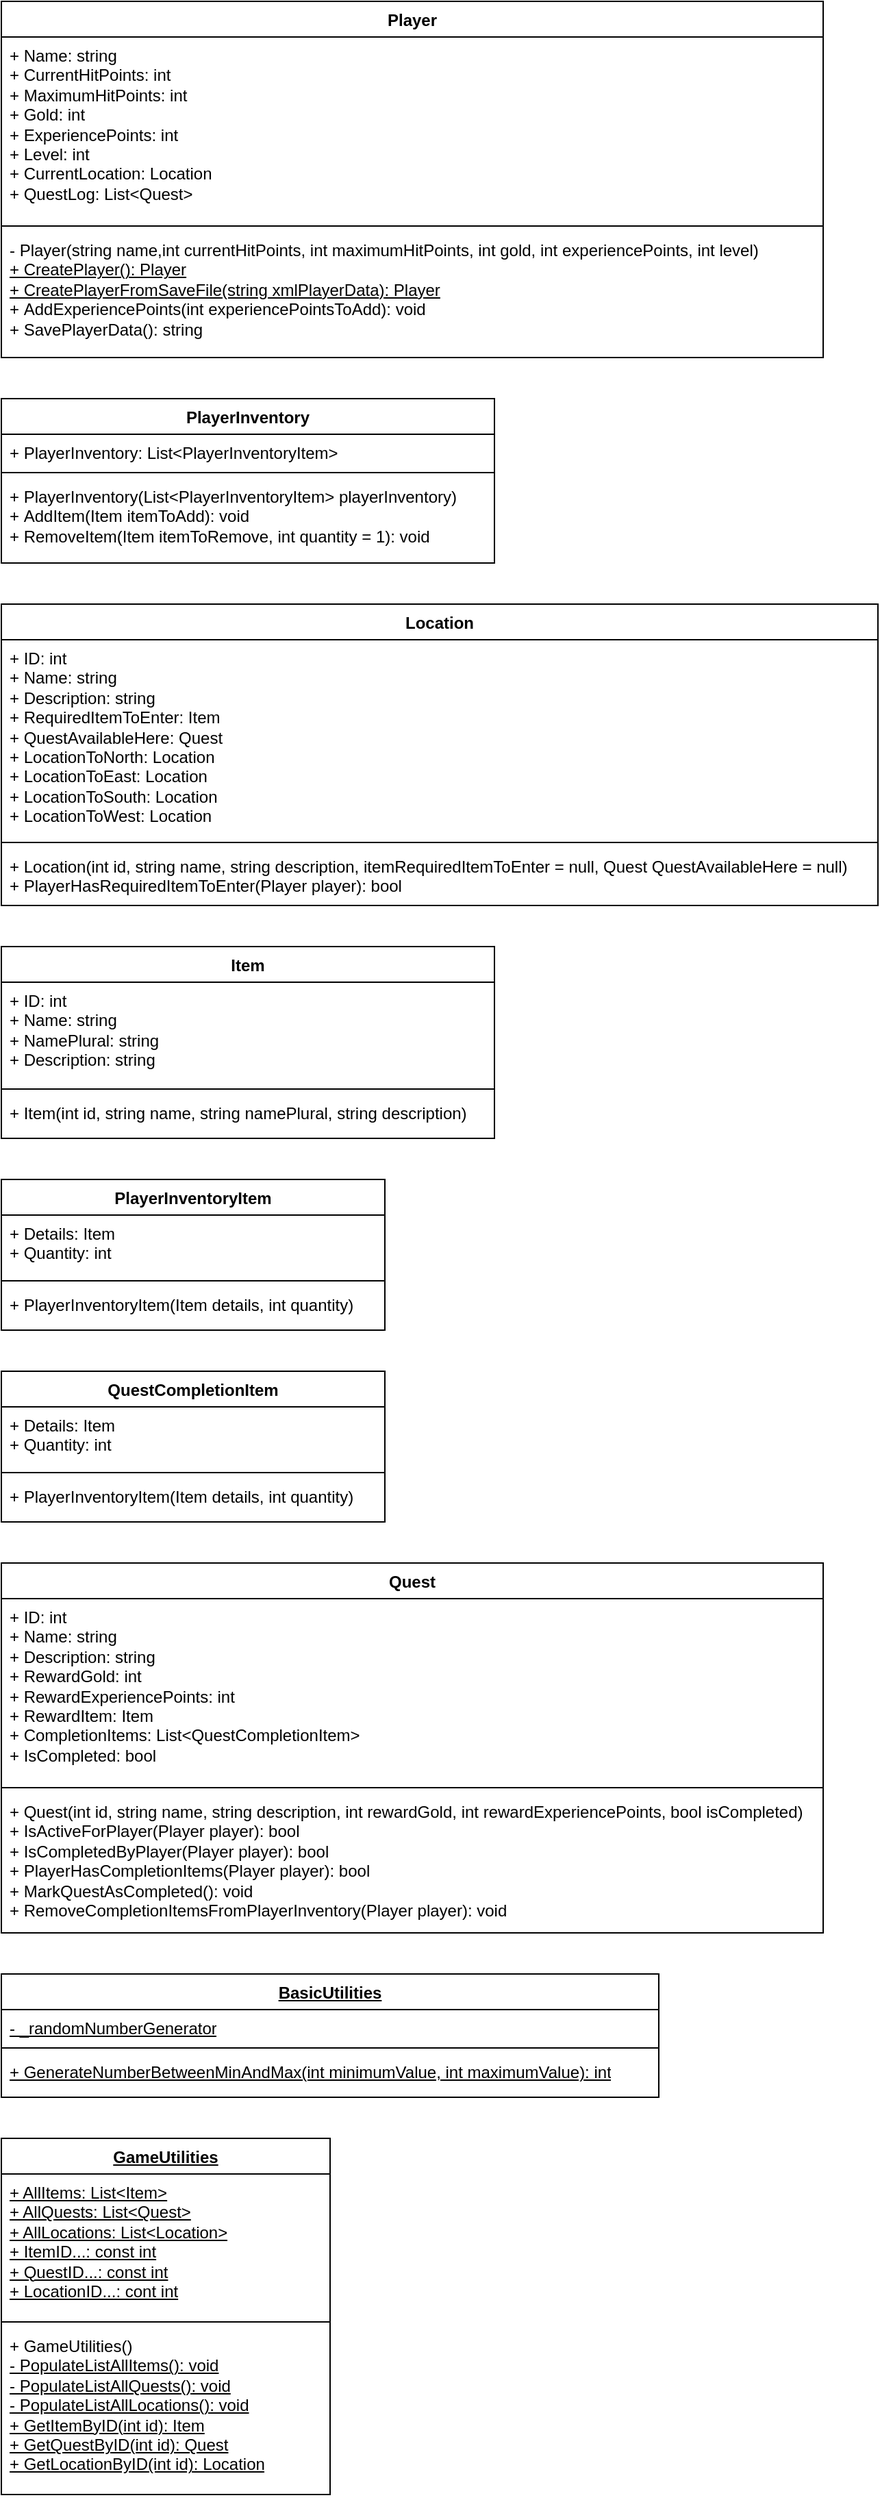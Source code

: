 <mxfile version="21.7.5" type="device">
  <diagram name="Page-1" id="J3AUHbUucc0vbvGvA6WI">
    <mxGraphModel dx="2033" dy="1126" grid="1" gridSize="10" guides="1" tooltips="1" connect="1" arrows="1" fold="1" page="1" pageScale="1" pageWidth="850" pageHeight="1100" math="0" shadow="0">
      <root>
        <mxCell id="0" />
        <mxCell id="1" parent="0" />
        <mxCell id="fnEIgWAX-s85td7BNk4T-1" value="Player" style="swimlane;fontStyle=1;align=center;verticalAlign=top;childLayout=stackLayout;horizontal=1;startSize=26;horizontalStack=0;resizeParent=1;resizeParentMax=0;resizeLast=0;collapsible=1;marginBottom=0;whiteSpace=wrap;html=1;" vertex="1" parent="1">
          <mxGeometry x="40" y="40" width="600" height="260" as="geometry" />
        </mxCell>
        <mxCell id="fnEIgWAX-s85td7BNk4T-2" value="+ Name: string&lt;br&gt;+ CurrentHitPoints: int&lt;br&gt;+ MaximumHitPoints: int&lt;br&gt;+ Gold: int&lt;br&gt;+ ExperiencePoints: int&lt;br&gt;+ Level: int&lt;br&gt;+ CurrentLocation: Location&lt;br&gt;+ QuestLog: List&amp;lt;Quest&amp;gt;" style="text;strokeColor=none;fillColor=none;align=left;verticalAlign=top;spacingLeft=4;spacingRight=4;overflow=hidden;rotatable=0;points=[[0,0.5],[1,0.5]];portConstraint=eastwest;whiteSpace=wrap;html=1;" vertex="1" parent="fnEIgWAX-s85td7BNk4T-1">
          <mxGeometry y="26" width="600" height="134" as="geometry" />
        </mxCell>
        <mxCell id="fnEIgWAX-s85td7BNk4T-3" value="" style="line;strokeWidth=1;fillColor=none;align=left;verticalAlign=middle;spacingTop=-1;spacingLeft=3;spacingRight=3;rotatable=0;labelPosition=right;points=[];portConstraint=eastwest;strokeColor=inherit;" vertex="1" parent="fnEIgWAX-s85td7BNk4T-1">
          <mxGeometry y="160" width="600" height="8" as="geometry" />
        </mxCell>
        <mxCell id="fnEIgWAX-s85td7BNk4T-4" value="- Player(string name,int currentHitPoints, int maximumHitPoints, int gold, int experiencePoints, int level)&lt;br&gt;&lt;u&gt;+ CreatePlayer(): Player&lt;/u&gt;&lt;br&gt;&lt;u&gt;+ CreatePlayerFromSaveFile(string xmlPlayerData): Player&lt;/u&gt;&lt;br&gt;+&amp;nbsp;AddExperiencePoints(int experiencePointsToAdd): void&lt;br&gt;+ SavePlayerData(): string" style="text;strokeColor=none;fillColor=none;align=left;verticalAlign=top;spacingLeft=4;spacingRight=4;overflow=hidden;rotatable=0;points=[[0,0.5],[1,0.5]];portConstraint=eastwest;whiteSpace=wrap;html=1;" vertex="1" parent="fnEIgWAX-s85td7BNk4T-1">
          <mxGeometry y="168" width="600" height="92" as="geometry" />
        </mxCell>
        <mxCell id="fnEIgWAX-s85td7BNk4T-10" value="PlayerInventory" style="swimlane;fontStyle=1;align=center;verticalAlign=top;childLayout=stackLayout;horizontal=1;startSize=26;horizontalStack=0;resizeParent=1;resizeParentMax=0;resizeLast=0;collapsible=1;marginBottom=0;whiteSpace=wrap;html=1;" vertex="1" parent="1">
          <mxGeometry x="40" y="330" width="360" height="120" as="geometry" />
        </mxCell>
        <mxCell id="fnEIgWAX-s85td7BNk4T-11" value="+ PlayerInventory: List&amp;lt;PlayerInventoryItem&amp;gt;" style="text;strokeColor=none;fillColor=none;align=left;verticalAlign=top;spacingLeft=4;spacingRight=4;overflow=hidden;rotatable=0;points=[[0,0.5],[1,0.5]];portConstraint=eastwest;whiteSpace=wrap;html=1;" vertex="1" parent="fnEIgWAX-s85td7BNk4T-10">
          <mxGeometry y="26" width="360" height="24" as="geometry" />
        </mxCell>
        <mxCell id="fnEIgWAX-s85td7BNk4T-12" value="" style="line;strokeWidth=1;fillColor=none;align=left;verticalAlign=middle;spacingTop=-1;spacingLeft=3;spacingRight=3;rotatable=0;labelPosition=right;points=[];portConstraint=eastwest;strokeColor=inherit;" vertex="1" parent="fnEIgWAX-s85td7BNk4T-10">
          <mxGeometry y="50" width="360" height="8" as="geometry" />
        </mxCell>
        <mxCell id="fnEIgWAX-s85td7BNk4T-13" value="+&amp;nbsp;PlayerInventory(List&amp;lt;PlayerInventoryItem&amp;gt; playerInventory)&lt;br&gt;+&amp;nbsp;AddItem(Item itemToAdd): void&lt;br&gt;+&amp;nbsp;RemoveItem(Item itemToRemove, int quantity = 1): void" style="text;strokeColor=none;fillColor=none;align=left;verticalAlign=top;spacingLeft=4;spacingRight=4;overflow=hidden;rotatable=0;points=[[0,0.5],[1,0.5]];portConstraint=eastwest;whiteSpace=wrap;html=1;" vertex="1" parent="fnEIgWAX-s85td7BNk4T-10">
          <mxGeometry y="58" width="360" height="62" as="geometry" />
        </mxCell>
        <mxCell id="fnEIgWAX-s85td7BNk4T-21" value="Location" style="swimlane;fontStyle=1;align=center;verticalAlign=top;childLayout=stackLayout;horizontal=1;startSize=26;horizontalStack=0;resizeParent=1;resizeParentMax=0;resizeLast=0;collapsible=1;marginBottom=0;whiteSpace=wrap;html=1;" vertex="1" parent="1">
          <mxGeometry x="40" y="480" width="640" height="220" as="geometry" />
        </mxCell>
        <mxCell id="fnEIgWAX-s85td7BNk4T-22" value="+ ID: int&lt;br&gt;+ Name: string&lt;br&gt;+ Description: string&lt;br&gt;+&amp;nbsp;RequiredItemToEnter: Item&lt;br&gt;+&amp;nbsp;QuestAvailableHere: Quest&lt;br&gt;+&amp;nbsp;LocationToNorth: Location&lt;br&gt;+&amp;nbsp;LocationToEast: Location&lt;br&gt;+&amp;nbsp;LocationToSouth: Location&lt;br&gt;+&amp;nbsp;LocationToWest: Location" style="text;strokeColor=none;fillColor=none;align=left;verticalAlign=top;spacingLeft=4;spacingRight=4;overflow=hidden;rotatable=0;points=[[0,0.5],[1,0.5]];portConstraint=eastwest;whiteSpace=wrap;html=1;" vertex="1" parent="fnEIgWAX-s85td7BNk4T-21">
          <mxGeometry y="26" width="640" height="144" as="geometry" />
        </mxCell>
        <mxCell id="fnEIgWAX-s85td7BNk4T-23" value="" style="line;strokeWidth=1;fillColor=none;align=left;verticalAlign=middle;spacingTop=-1;spacingLeft=3;spacingRight=3;rotatable=0;labelPosition=right;points=[];portConstraint=eastwest;strokeColor=inherit;" vertex="1" parent="fnEIgWAX-s85td7BNk4T-21">
          <mxGeometry y="170" width="640" height="8" as="geometry" />
        </mxCell>
        <mxCell id="fnEIgWAX-s85td7BNk4T-24" value="+ Location(int id, string name, string description, itemRequiredItemToEnter = null, Quest QuestAvailableHere = null)&lt;br&gt;+ PlayerHasRequiredItemToEnter(Player player): bool" style="text;strokeColor=none;fillColor=none;align=left;verticalAlign=top;spacingLeft=4;spacingRight=4;overflow=hidden;rotatable=0;points=[[0,0.5],[1,0.5]];portConstraint=eastwest;whiteSpace=wrap;html=1;" vertex="1" parent="fnEIgWAX-s85td7BNk4T-21">
          <mxGeometry y="178" width="640" height="42" as="geometry" />
        </mxCell>
        <mxCell id="fnEIgWAX-s85td7BNk4T-29" value="Quest" style="swimlane;fontStyle=1;align=center;verticalAlign=top;childLayout=stackLayout;horizontal=1;startSize=26;horizontalStack=0;resizeParent=1;resizeParentMax=0;resizeLast=0;collapsible=1;marginBottom=0;whiteSpace=wrap;html=1;" vertex="1" parent="1">
          <mxGeometry x="40" y="1180" width="600" height="270" as="geometry" />
        </mxCell>
        <mxCell id="fnEIgWAX-s85td7BNk4T-30" value="+ ID: int&lt;br&gt;+ Name: string&lt;br&gt;+ Description: string&lt;br&gt;+ RewardGold: int&lt;br&gt;+ RewardExperiencePoints: int&lt;br&gt;+ RewardItem: Item&lt;br&gt;+ CompletionItems: List&amp;lt;QuestCompletionItem&amp;gt;&lt;br&gt;+ IsCompleted: bool" style="text;strokeColor=none;fillColor=none;align=left;verticalAlign=top;spacingLeft=4;spacingRight=4;overflow=hidden;rotatable=0;points=[[0,0.5],[1,0.5]];portConstraint=eastwest;whiteSpace=wrap;html=1;" vertex="1" parent="fnEIgWAX-s85td7BNk4T-29">
          <mxGeometry y="26" width="600" height="134" as="geometry" />
        </mxCell>
        <mxCell id="fnEIgWAX-s85td7BNk4T-31" value="" style="line;strokeWidth=1;fillColor=none;align=left;verticalAlign=middle;spacingTop=-1;spacingLeft=3;spacingRight=3;rotatable=0;labelPosition=right;points=[];portConstraint=eastwest;strokeColor=inherit;" vertex="1" parent="fnEIgWAX-s85td7BNk4T-29">
          <mxGeometry y="160" width="600" height="8" as="geometry" />
        </mxCell>
        <mxCell id="fnEIgWAX-s85td7BNk4T-32" value="+ Quest(int id, string name, string description, int rewardGold, int rewardExperiencePoints, bool isCompleted)&lt;br&gt;+ IsActiveForPlayer(Player player): bool&lt;br&gt;+ IsCompletedByPlayer(Player player): bool&lt;br&gt;+&amp;nbsp;PlayerHasCompletionItems(Player player): bool&lt;br&gt;+&amp;nbsp;MarkQuestAsCompleted(): void&lt;br&gt;+&amp;nbsp;RemoveCompletionItemsFromPlayerInventory(Player player): void" style="text;strokeColor=none;fillColor=none;align=left;verticalAlign=top;spacingLeft=4;spacingRight=4;overflow=hidden;rotatable=0;points=[[0,0.5],[1,0.5]];portConstraint=eastwest;whiteSpace=wrap;html=1;" vertex="1" parent="fnEIgWAX-s85td7BNk4T-29">
          <mxGeometry y="168" width="600" height="102" as="geometry" />
        </mxCell>
        <mxCell id="fnEIgWAX-s85td7BNk4T-50" value="&lt;u&gt;BasicUtilities&lt;/u&gt;" style="swimlane;fontStyle=1;align=center;verticalAlign=top;childLayout=stackLayout;horizontal=1;startSize=26;horizontalStack=0;resizeParent=1;resizeParentMax=0;resizeLast=0;collapsible=1;marginBottom=0;whiteSpace=wrap;html=1;" vertex="1" parent="1">
          <mxGeometry x="40" y="1480" width="480" height="90" as="geometry" />
        </mxCell>
        <mxCell id="fnEIgWAX-s85td7BNk4T-51" value="&lt;u&gt;- _randomNumberGenerator&lt;/u&gt;" style="text;strokeColor=none;fillColor=none;align=left;verticalAlign=top;spacingLeft=4;spacingRight=4;overflow=hidden;rotatable=0;points=[[0,0.5],[1,0.5]];portConstraint=eastwest;whiteSpace=wrap;html=1;" vertex="1" parent="fnEIgWAX-s85td7BNk4T-50">
          <mxGeometry y="26" width="480" height="24" as="geometry" />
        </mxCell>
        <mxCell id="fnEIgWAX-s85td7BNk4T-52" value="" style="line;strokeWidth=1;fillColor=none;align=left;verticalAlign=middle;spacingTop=-1;spacingLeft=3;spacingRight=3;rotatable=0;labelPosition=right;points=[];portConstraint=eastwest;strokeColor=inherit;" vertex="1" parent="fnEIgWAX-s85td7BNk4T-50">
          <mxGeometry y="50" width="480" height="8" as="geometry" />
        </mxCell>
        <mxCell id="fnEIgWAX-s85td7BNk4T-53" value="&lt;u&gt;+ GenerateNumberBetweenMinAndMax(int minimumValue, int maximumValue): int&lt;/u&gt;" style="text;strokeColor=none;fillColor=none;align=left;verticalAlign=top;spacingLeft=4;spacingRight=4;overflow=hidden;rotatable=0;points=[[0,0.5],[1,0.5]];portConstraint=eastwest;whiteSpace=wrap;html=1;" vertex="1" parent="fnEIgWAX-s85td7BNk4T-50">
          <mxGeometry y="58" width="480" height="32" as="geometry" />
        </mxCell>
        <mxCell id="fnEIgWAX-s85td7BNk4T-54" value="&lt;u&gt;GameUtilities&lt;/u&gt;" style="swimlane;fontStyle=1;align=center;verticalAlign=top;childLayout=stackLayout;horizontal=1;startSize=26;horizontalStack=0;resizeParent=1;resizeParentMax=0;resizeLast=0;collapsible=1;marginBottom=0;whiteSpace=wrap;html=1;" vertex="1" parent="1">
          <mxGeometry x="40" y="1600" width="240" height="260" as="geometry" />
        </mxCell>
        <mxCell id="fnEIgWAX-s85td7BNk4T-55" value="&lt;u&gt;+ AllItems: List&amp;lt;Item&amp;gt;&lt;br&gt;+ AllQuests: List&amp;lt;Quest&amp;gt;&lt;br&gt;+ AllLocations: List&amp;lt;Location&amp;gt;&lt;br&gt;+ ItemID...: const int&lt;br&gt;+ QuestID...: const int&lt;br&gt;+ LocationID...: cont int&lt;/u&gt;" style="text;strokeColor=none;fillColor=none;align=left;verticalAlign=top;spacingLeft=4;spacingRight=4;overflow=hidden;rotatable=0;points=[[0,0.5],[1,0.5]];portConstraint=eastwest;whiteSpace=wrap;html=1;" vertex="1" parent="fnEIgWAX-s85td7BNk4T-54">
          <mxGeometry y="26" width="240" height="104" as="geometry" />
        </mxCell>
        <mxCell id="fnEIgWAX-s85td7BNk4T-56" value="" style="line;strokeWidth=1;fillColor=none;align=left;verticalAlign=middle;spacingTop=-1;spacingLeft=3;spacingRight=3;rotatable=0;labelPosition=right;points=[];portConstraint=eastwest;strokeColor=inherit;" vertex="1" parent="fnEIgWAX-s85td7BNk4T-54">
          <mxGeometry y="130" width="240" height="8" as="geometry" />
        </mxCell>
        <mxCell id="fnEIgWAX-s85td7BNk4T-57" value="+&amp;nbsp;&lt;span style=&quot;border-color: var(--border-color); text-align: center;&quot;&gt;GameUtilities()&lt;/span&gt;&lt;br&gt;&lt;u&gt;- PopulateListAllItems(): void&lt;/u&gt;&lt;br&gt;&lt;u&gt;- PopulateListAllQuests(): void&lt;/u&gt;&lt;br&gt;&lt;u&gt;- PopulateListAllLocations(): void&lt;/u&gt;&lt;br&gt;&lt;u&gt;+&amp;nbsp;GetItemByID(int id): Item&lt;/u&gt;&lt;br&gt;&lt;u&gt;+&amp;nbsp;GetQuestByID(int id): Quest&lt;/u&gt;&lt;br&gt;&lt;u&gt;+&amp;nbsp;GetLocationByID(int id): Location&lt;/u&gt;" style="text;strokeColor=none;fillColor=none;align=left;verticalAlign=top;spacingLeft=4;spacingRight=4;overflow=hidden;rotatable=0;points=[[0,0.5],[1,0.5]];portConstraint=eastwest;whiteSpace=wrap;html=1;" vertex="1" parent="fnEIgWAX-s85td7BNk4T-54">
          <mxGeometry y="138" width="240" height="122" as="geometry" />
        </mxCell>
        <mxCell id="fnEIgWAX-s85td7BNk4T-59" value="PlayerInventoryItem" style="swimlane;fontStyle=1;align=center;verticalAlign=top;childLayout=stackLayout;horizontal=1;startSize=26;horizontalStack=0;resizeParent=1;resizeParentMax=0;resizeLast=0;collapsible=1;marginBottom=0;whiteSpace=wrap;html=1;" vertex="1" parent="1">
          <mxGeometry x="40" y="900" width="280" height="110" as="geometry" />
        </mxCell>
        <mxCell id="fnEIgWAX-s85td7BNk4T-60" value="+ Details: Item&lt;br style=&quot;border-color: var(--border-color);&quot;&gt;+ Quantity: int" style="text;strokeColor=none;fillColor=none;align=left;verticalAlign=top;spacingLeft=4;spacingRight=4;overflow=hidden;rotatable=0;points=[[0,0.5],[1,0.5]];portConstraint=eastwest;whiteSpace=wrap;html=1;" vertex="1" parent="fnEIgWAX-s85td7BNk4T-59">
          <mxGeometry y="26" width="280" height="44" as="geometry" />
        </mxCell>
        <mxCell id="fnEIgWAX-s85td7BNk4T-61" value="" style="line;strokeWidth=1;fillColor=none;align=left;verticalAlign=middle;spacingTop=-1;spacingLeft=3;spacingRight=3;rotatable=0;labelPosition=right;points=[];portConstraint=eastwest;strokeColor=inherit;" vertex="1" parent="fnEIgWAX-s85td7BNk4T-59">
          <mxGeometry y="70" width="280" height="8" as="geometry" />
        </mxCell>
        <mxCell id="fnEIgWAX-s85td7BNk4T-62" value="+&amp;nbsp;PlayerInventoryItem(Item details, int quantity)" style="text;strokeColor=none;fillColor=none;align=left;verticalAlign=top;spacingLeft=4;spacingRight=4;overflow=hidden;rotatable=0;points=[[0,0.5],[1,0.5]];portConstraint=eastwest;whiteSpace=wrap;html=1;" vertex="1" parent="fnEIgWAX-s85td7BNk4T-59">
          <mxGeometry y="78" width="280" height="32" as="geometry" />
        </mxCell>
        <mxCell id="fnEIgWAX-s85td7BNk4T-63" value="QuestCompletionItem" style="swimlane;fontStyle=1;align=center;verticalAlign=top;childLayout=stackLayout;horizontal=1;startSize=26;horizontalStack=0;resizeParent=1;resizeParentMax=0;resizeLast=0;collapsible=1;marginBottom=0;whiteSpace=wrap;html=1;" vertex="1" parent="1">
          <mxGeometry x="40" y="1040" width="280" height="110" as="geometry" />
        </mxCell>
        <mxCell id="fnEIgWAX-s85td7BNk4T-64" value="+ Details: Item&lt;br style=&quot;border-color: var(--border-color);&quot;&gt;+ Quantity: int" style="text;strokeColor=none;fillColor=none;align=left;verticalAlign=top;spacingLeft=4;spacingRight=4;overflow=hidden;rotatable=0;points=[[0,0.5],[1,0.5]];portConstraint=eastwest;whiteSpace=wrap;html=1;" vertex="1" parent="fnEIgWAX-s85td7BNk4T-63">
          <mxGeometry y="26" width="280" height="44" as="geometry" />
        </mxCell>
        <mxCell id="fnEIgWAX-s85td7BNk4T-65" value="" style="line;strokeWidth=1;fillColor=none;align=left;verticalAlign=middle;spacingTop=-1;spacingLeft=3;spacingRight=3;rotatable=0;labelPosition=right;points=[];portConstraint=eastwest;strokeColor=inherit;" vertex="1" parent="fnEIgWAX-s85td7BNk4T-63">
          <mxGeometry y="70" width="280" height="8" as="geometry" />
        </mxCell>
        <mxCell id="fnEIgWAX-s85td7BNk4T-66" value="+&amp;nbsp;PlayerInventoryItem(Item details, int quantity)" style="text;strokeColor=none;fillColor=none;align=left;verticalAlign=top;spacingLeft=4;spacingRight=4;overflow=hidden;rotatable=0;points=[[0,0.5],[1,0.5]];portConstraint=eastwest;whiteSpace=wrap;html=1;" vertex="1" parent="fnEIgWAX-s85td7BNk4T-63">
          <mxGeometry y="78" width="280" height="32" as="geometry" />
        </mxCell>
        <mxCell id="fnEIgWAX-s85td7BNk4T-67" value="Item" style="swimlane;fontStyle=1;align=center;verticalAlign=top;childLayout=stackLayout;horizontal=1;startSize=26;horizontalStack=0;resizeParent=1;resizeParentMax=0;resizeLast=0;collapsible=1;marginBottom=0;whiteSpace=wrap;html=1;" vertex="1" parent="1">
          <mxGeometry x="40" y="730" width="360" height="140" as="geometry" />
        </mxCell>
        <mxCell id="fnEIgWAX-s85td7BNk4T-68" value="+ ID: int&lt;br style=&quot;border-color: var(--border-color);&quot;&gt;+ Name: string&lt;br style=&quot;border-color: var(--border-color);&quot;&gt;+ NamePlural: string&lt;br style=&quot;border-color: var(--border-color);&quot;&gt;+ Description: string" style="text;strokeColor=none;fillColor=none;align=left;verticalAlign=top;spacingLeft=4;spacingRight=4;overflow=hidden;rotatable=0;points=[[0,0.5],[1,0.5]];portConstraint=eastwest;whiteSpace=wrap;html=1;" vertex="1" parent="fnEIgWAX-s85td7BNk4T-67">
          <mxGeometry y="26" width="360" height="74" as="geometry" />
        </mxCell>
        <mxCell id="fnEIgWAX-s85td7BNk4T-69" value="" style="line;strokeWidth=1;fillColor=none;align=left;verticalAlign=middle;spacingTop=-1;spacingLeft=3;spacingRight=3;rotatable=0;labelPosition=right;points=[];portConstraint=eastwest;strokeColor=inherit;" vertex="1" parent="fnEIgWAX-s85td7BNk4T-67">
          <mxGeometry y="100" width="360" height="8" as="geometry" />
        </mxCell>
        <mxCell id="fnEIgWAX-s85td7BNk4T-70" value="+&amp;nbsp;Item(int id, string name, string namePlural, string description)" style="text;strokeColor=none;fillColor=none;align=left;verticalAlign=top;spacingLeft=4;spacingRight=4;overflow=hidden;rotatable=0;points=[[0,0.5],[1,0.5]];portConstraint=eastwest;whiteSpace=wrap;html=1;" vertex="1" parent="fnEIgWAX-s85td7BNk4T-67">
          <mxGeometry y="108" width="360" height="32" as="geometry" />
        </mxCell>
      </root>
    </mxGraphModel>
  </diagram>
</mxfile>

